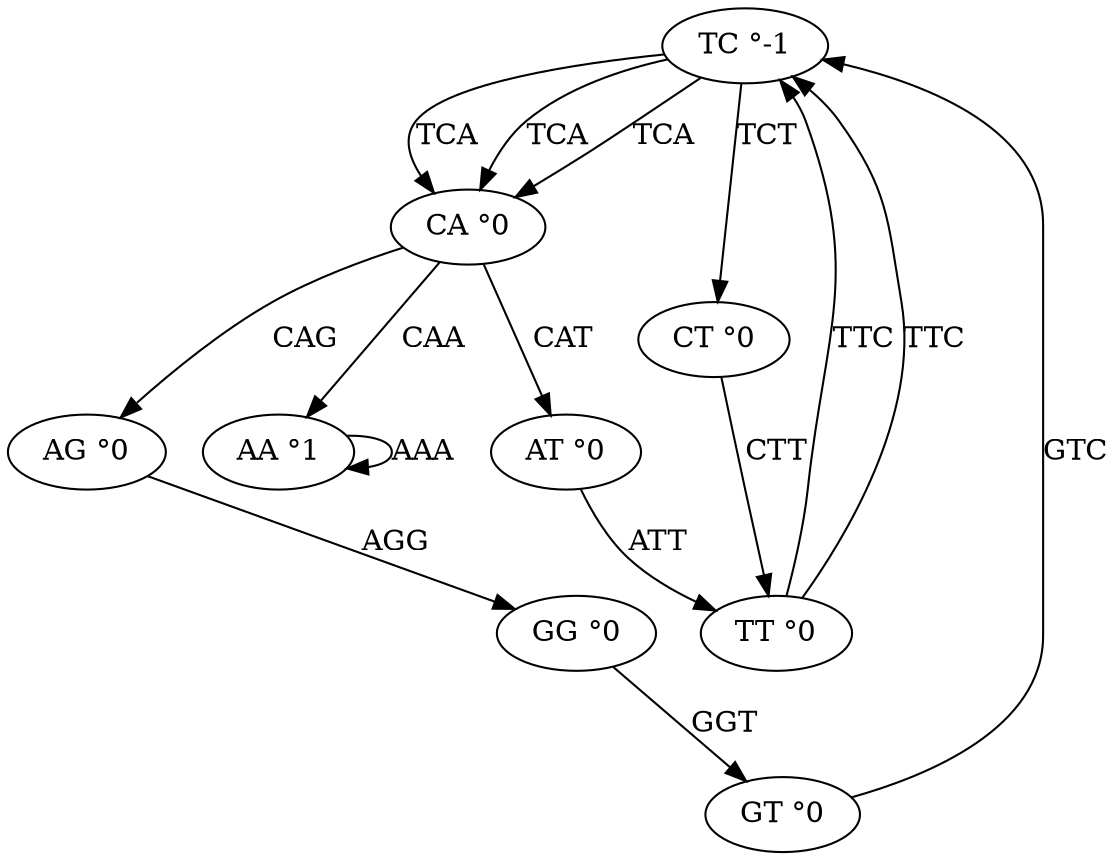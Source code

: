 digraph debruijn {
TC [label="TC °-1"];
TC [label="TC °-1"];
TC [label="TC °-1"];
TC [label="TC °-1"];
CA [label="CA °0"];
CA [label="CA °0"];
CA [label="CA °0"];
AT [label="AT °0"];
TT [label="TT °0"];
TT [label="TT °0"];
CT [label="CT °0"];
AG [label="AG °0"];
GG [label="GG °0"];
GT [label="GT °0"];
AA [label="AA °1"];
TC -> CA [label= TCA];
TC -> CT [label= TCT];
TC -> CA [label= TCA];
TC -> CA [label= TCA];
CA -> AT [label= CAT];
CA -> AG [label= CAG];
CA -> AA [label= CAA];
AT -> TT [label= ATT];
TT -> TC [label= TTC];
TT -> TC [label= TTC];
CT -> TT [label= CTT];
AG -> GG [label= AGG];
GG -> GT [label= GGT];
GT -> TC [label= GTC];
AA -> AA [label= AAA];
}